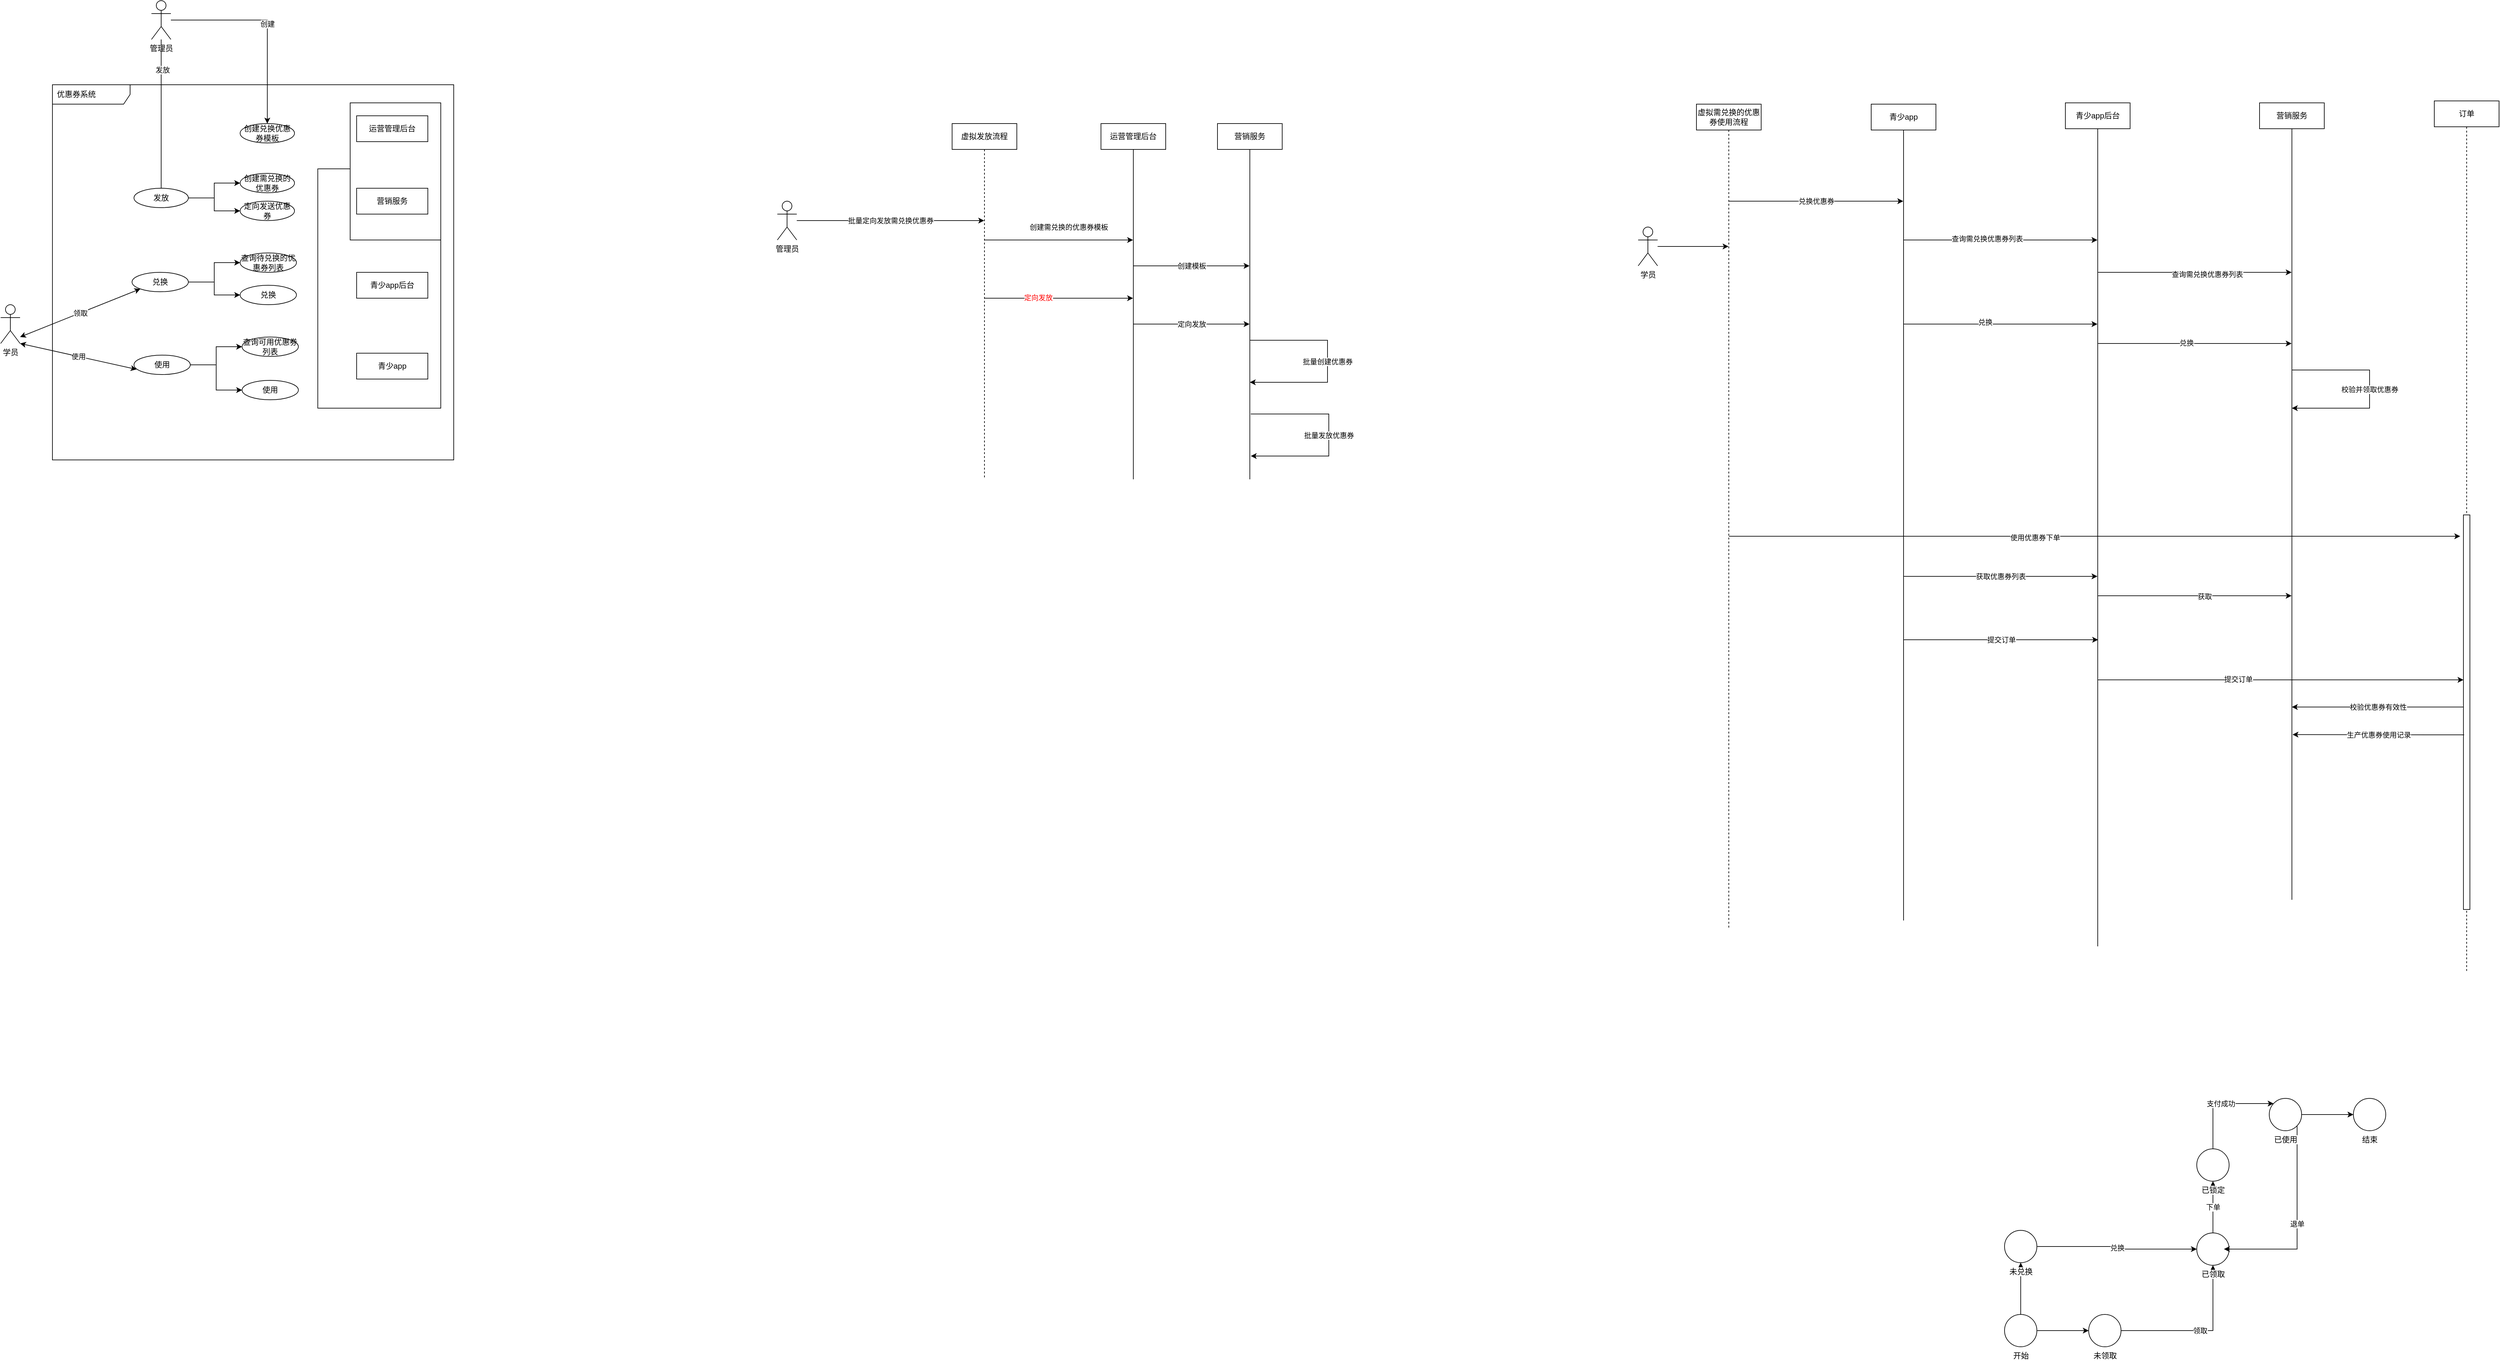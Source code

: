 <mxfile version="14.6.13" type="github">
  <diagram id="9hDP-JxcBApaVpeGbo42" name="Page-1">
    <mxGraphModel dx="1021" dy="529" grid="0" gridSize="10" guides="1" tooltips="1" connect="1" arrows="1" fold="1" page="1" pageScale="1" pageWidth="827" pageHeight="1169" math="0" shadow="0">
      <root>
        <mxCell id="0" />
        <mxCell id="1" parent="0" />
        <mxCell id="lwf3BBHvjB3YT5emJyM9-68" value="" style="rounded=0;whiteSpace=wrap;html=1;labelBackgroundColor=#FF3333;" vertex="1" parent="1">
          <mxGeometry x="600" y="520" width="190" height="370" as="geometry" />
        </mxCell>
        <mxCell id="lwf3BBHvjB3YT5emJyM9-67" value="" style="rounded=0;whiteSpace=wrap;html=1;" vertex="1" parent="1">
          <mxGeometry x="650" y="418" width="140" height="212" as="geometry" />
        </mxCell>
        <mxCell id="lwf3BBHvjB3YT5emJyM9-11" value="创建" style="edgeStyle=orthogonalEdgeStyle;rounded=0;orthogonalLoop=1;jettySize=auto;html=1;" edge="1" parent="1" source="lwf3BBHvjB3YT5emJyM9-3" target="lwf3BBHvjB3YT5emJyM9-9">
          <mxGeometry relative="1" as="geometry" />
        </mxCell>
        <mxCell id="lwf3BBHvjB3YT5emJyM9-60" value="" style="edgeStyle=orthogonalEdgeStyle;rounded=0;orthogonalLoop=1;jettySize=auto;html=1;" edge="1" parent="1" source="lwf3BBHvjB3YT5emJyM9-3">
          <mxGeometry relative="1" as="geometry">
            <mxPoint x="358" y="560" as="targetPoint" />
          </mxGeometry>
        </mxCell>
        <mxCell id="lwf3BBHvjB3YT5emJyM9-61" value="发放" style="edgeLabel;html=1;align=center;verticalAlign=middle;resizable=0;points=[];" vertex="1" connectable="0" parent="lwf3BBHvjB3YT5emJyM9-60">
          <mxGeometry x="-0.608" y="2" relative="1" as="geometry">
            <mxPoint as="offset" />
          </mxGeometry>
        </mxCell>
        <mxCell id="lwf3BBHvjB3YT5emJyM9-3" value="管理员" style="shape=umlActor;verticalLabelPosition=bottom;verticalAlign=top;html=1;outlineConnect=0;" vertex="1" parent="1">
          <mxGeometry x="343" y="260" width="30" height="60" as="geometry" />
        </mxCell>
        <mxCell id="lwf3BBHvjB3YT5emJyM9-4" value="优惠券系统" style="shape=umlFrame;whiteSpace=wrap;html=1;width=120;height=30;boundedLbl=1;verticalAlign=middle;align=left;spacingLeft=5;labelBackgroundColor=#FFFFFF;" vertex="1" parent="1">
          <mxGeometry x="190" y="390" width="620" height="580" as="geometry" />
        </mxCell>
        <mxCell id="lwf3BBHvjB3YT5emJyM9-6" value="学员" style="shape=umlActor;verticalLabelPosition=bottom;verticalAlign=top;html=1;" vertex="1" parent="1">
          <mxGeometry x="110" y="730" width="30" height="60" as="geometry" />
        </mxCell>
        <mxCell id="lwf3BBHvjB3YT5emJyM9-9" value="创建兑换优惠券模板" style="ellipse;whiteSpace=wrap;html=1;" vertex="1" parent="1">
          <mxGeometry x="480" y="450" width="84" height="30" as="geometry" />
        </mxCell>
        <mxCell id="lwf3BBHvjB3YT5emJyM9-19" value="创建需兑换的优惠券" style="ellipse;whiteSpace=wrap;html=1;" vertex="1" parent="1">
          <mxGeometry x="480" y="527" width="84" height="30" as="geometry" />
        </mxCell>
        <mxCell id="lwf3BBHvjB3YT5emJyM9-24" style="edgeStyle=orthogonalEdgeStyle;rounded=0;orthogonalLoop=1;jettySize=auto;html=1;entryX=0;entryY=0.5;entryDx=0;entryDy=0;" edge="1" parent="1" source="lwf3BBHvjB3YT5emJyM9-21" target="lwf3BBHvjB3YT5emJyM9-19">
          <mxGeometry relative="1" as="geometry" />
        </mxCell>
        <mxCell id="lwf3BBHvjB3YT5emJyM9-26" value="" style="edgeStyle=orthogonalEdgeStyle;rounded=0;orthogonalLoop=1;jettySize=auto;html=1;" edge="1" parent="1" source="lwf3BBHvjB3YT5emJyM9-21" target="lwf3BBHvjB3YT5emJyM9-25">
          <mxGeometry relative="1" as="geometry" />
        </mxCell>
        <mxCell id="lwf3BBHvjB3YT5emJyM9-21" value="发放" style="ellipse;whiteSpace=wrap;html=1;" vertex="1" parent="1">
          <mxGeometry x="316" y="550" width="84" height="30" as="geometry" />
        </mxCell>
        <mxCell id="lwf3BBHvjB3YT5emJyM9-25" value="定向发送优惠券" style="ellipse;whiteSpace=wrap;html=1;" vertex="1" parent="1">
          <mxGeometry x="480" y="570" width="84" height="30" as="geometry" />
        </mxCell>
        <mxCell id="lwf3BBHvjB3YT5emJyM9-44" value="" style="edgeStyle=orthogonalEdgeStyle;rounded=0;orthogonalLoop=1;jettySize=auto;html=1;" edge="1" parent="1" source="lwf3BBHvjB3YT5emJyM9-38" target="lwf3BBHvjB3YT5emJyM9-43">
          <mxGeometry relative="1" as="geometry" />
        </mxCell>
        <mxCell id="lwf3BBHvjB3YT5emJyM9-51" style="edgeStyle=orthogonalEdgeStyle;rounded=0;orthogonalLoop=1;jettySize=auto;html=1;entryX=0;entryY=0.5;entryDx=0;entryDy=0;" edge="1" parent="1" source="lwf3BBHvjB3YT5emJyM9-38" target="lwf3BBHvjB3YT5emJyM9-49">
          <mxGeometry relative="1" as="geometry" />
        </mxCell>
        <mxCell id="lwf3BBHvjB3YT5emJyM9-38" value="兑换" style="ellipse;whiteSpace=wrap;html=1;" vertex="1" parent="1">
          <mxGeometry x="313" y="680" width="87" height="30" as="geometry" />
        </mxCell>
        <mxCell id="lwf3BBHvjB3YT5emJyM9-54" value="" style="edgeStyle=orthogonalEdgeStyle;rounded=0;orthogonalLoop=1;jettySize=auto;html=1;" edge="1" parent="1" source="lwf3BBHvjB3YT5emJyM9-39" target="lwf3BBHvjB3YT5emJyM9-53">
          <mxGeometry relative="1" as="geometry" />
        </mxCell>
        <mxCell id="lwf3BBHvjB3YT5emJyM9-58" style="edgeStyle=orthogonalEdgeStyle;rounded=0;orthogonalLoop=1;jettySize=auto;html=1;entryX=0;entryY=0.5;entryDx=0;entryDy=0;" edge="1" parent="1" source="lwf3BBHvjB3YT5emJyM9-39" target="lwf3BBHvjB3YT5emJyM9-55">
          <mxGeometry relative="1" as="geometry" />
        </mxCell>
        <mxCell id="lwf3BBHvjB3YT5emJyM9-39" value="使用" style="ellipse;whiteSpace=wrap;html=1;" vertex="1" parent="1">
          <mxGeometry x="316" y="808" width="87" height="30" as="geometry" />
        </mxCell>
        <mxCell id="lwf3BBHvjB3YT5emJyM9-42" value="领取" style="endArrow=classic;startArrow=classic;html=1;entryX=0;entryY=1;entryDx=0;entryDy=0;" edge="1" parent="1" target="lwf3BBHvjB3YT5emJyM9-38">
          <mxGeometry width="50" height="50" relative="1" as="geometry">
            <mxPoint x="140" y="780" as="sourcePoint" />
            <mxPoint x="190" y="730" as="targetPoint" />
          </mxGeometry>
        </mxCell>
        <mxCell id="lwf3BBHvjB3YT5emJyM9-43" value="查询待兑换的优惠券列表" style="ellipse;whiteSpace=wrap;html=1;" vertex="1" parent="1">
          <mxGeometry x="480" y="650" width="87" height="30" as="geometry" />
        </mxCell>
        <mxCell id="lwf3BBHvjB3YT5emJyM9-49" value="兑换" style="ellipse;whiteSpace=wrap;html=1;" vertex="1" parent="1">
          <mxGeometry x="480" y="700" width="87" height="30" as="geometry" />
        </mxCell>
        <mxCell id="lwf3BBHvjB3YT5emJyM9-53" value="查询可用优惠券列表" style="ellipse;whiteSpace=wrap;html=1;" vertex="1" parent="1">
          <mxGeometry x="483" y="780" width="87" height="30" as="geometry" />
        </mxCell>
        <mxCell id="lwf3BBHvjB3YT5emJyM9-55" value="使用" style="ellipse;whiteSpace=wrap;html=1;" vertex="1" parent="1">
          <mxGeometry x="483" y="847" width="87" height="30" as="geometry" />
        </mxCell>
        <mxCell id="lwf3BBHvjB3YT5emJyM9-57" value="使用" style="endArrow=classic;startArrow=classic;html=1;exitX=1;exitY=1;exitDx=0;exitDy=0;exitPerimeter=0;" edge="1" parent="1" source="lwf3BBHvjB3YT5emJyM9-6">
          <mxGeometry width="50" height="50" relative="1" as="geometry">
            <mxPoint x="140" y="840" as="sourcePoint" />
            <mxPoint x="320" y="830" as="targetPoint" />
          </mxGeometry>
        </mxCell>
        <mxCell id="lwf3BBHvjB3YT5emJyM9-63" value="运营管理后台" style="rounded=0;whiteSpace=wrap;html=1;" vertex="1" parent="1">
          <mxGeometry x="660" y="438" width="110" height="40" as="geometry" />
        </mxCell>
        <mxCell id="lwf3BBHvjB3YT5emJyM9-64" value="营销服务" style="rounded=0;whiteSpace=wrap;html=1;" vertex="1" parent="1">
          <mxGeometry x="660" y="550" width="110" height="40" as="geometry" />
        </mxCell>
        <mxCell id="lwf3BBHvjB3YT5emJyM9-65" value="青少app后台" style="rounded=0;whiteSpace=wrap;html=1;" vertex="1" parent="1">
          <mxGeometry x="660" y="680" width="110" height="40" as="geometry" />
        </mxCell>
        <mxCell id="lwf3BBHvjB3YT5emJyM9-66" value="青少app" style="rounded=0;whiteSpace=wrap;html=1;" vertex="1" parent="1">
          <mxGeometry x="660" y="805" width="110" height="40" as="geometry" />
        </mxCell>
        <mxCell id="lwf3BBHvjB3YT5emJyM9-80" value="创建需兑换的优惠券模板" style="edgeStyle=orthogonalEdgeStyle;rounded=0;orthogonalLoop=1;jettySize=auto;html=1;" edge="1" parent="1" source="lwf3BBHvjB3YT5emJyM9-69" target="lwf3BBHvjB3YT5emJyM9-70">
          <mxGeometry x="0.135" y="20" relative="1" as="geometry">
            <Array as="points">
              <mxPoint x="1720" y="630" />
              <mxPoint x="1720" y="630" />
            </Array>
            <mxPoint as="offset" />
          </mxGeometry>
        </mxCell>
        <mxCell id="lwf3BBHvjB3YT5emJyM9-83" style="edgeStyle=orthogonalEdgeStyle;rounded=0;orthogonalLoop=1;jettySize=auto;html=1;fontColor=#FF0000;" edge="1" parent="1" source="lwf3BBHvjB3YT5emJyM9-69" target="lwf3BBHvjB3YT5emJyM9-70">
          <mxGeometry relative="1" as="geometry">
            <Array as="points">
              <mxPoint x="1740" y="720" />
              <mxPoint x="1740" y="720" />
            </Array>
          </mxGeometry>
        </mxCell>
        <mxCell id="lwf3BBHvjB3YT5emJyM9-84" value="定向发放" style="edgeLabel;html=1;align=center;verticalAlign=middle;resizable=0;points=[];fontColor=#FF0000;" vertex="1" connectable="0" parent="lwf3BBHvjB3YT5emJyM9-83">
          <mxGeometry x="-0.283" y="1" relative="1" as="geometry">
            <mxPoint as="offset" />
          </mxGeometry>
        </mxCell>
        <mxCell id="lwf3BBHvjB3YT5emJyM9-69" value="虚拟发放流程" style="shape=umlLifeline;perimeter=lifelinePerimeter;whiteSpace=wrap;html=1;container=1;collapsible=0;recursiveResize=0;outlineConnect=0;labelBackgroundColor=#FFFFFF;" vertex="1" parent="1">
          <mxGeometry x="1580" y="450" width="100" height="550" as="geometry" />
        </mxCell>
        <mxCell id="lwf3BBHvjB3YT5emJyM9-81" value="创建模板" style="edgeStyle=orthogonalEdgeStyle;rounded=0;orthogonalLoop=1;jettySize=auto;html=1;" edge="1" parent="1" source="lwf3BBHvjB3YT5emJyM9-70" target="lwf3BBHvjB3YT5emJyM9-74">
          <mxGeometry relative="1" as="geometry">
            <Array as="points">
              <mxPoint x="1950" y="670" />
              <mxPoint x="1950" y="670" />
            </Array>
          </mxGeometry>
        </mxCell>
        <mxCell id="lwf3BBHvjB3YT5emJyM9-85" value="定向发放" style="edgeStyle=orthogonalEdgeStyle;rounded=0;orthogonalLoop=1;jettySize=auto;html=1;" edge="1" parent="1" source="lwf3BBHvjB3YT5emJyM9-70" target="lwf3BBHvjB3YT5emJyM9-74">
          <mxGeometry relative="1" as="geometry">
            <Array as="points">
              <mxPoint x="1940" y="760" />
              <mxPoint x="1940" y="760" />
            </Array>
          </mxGeometry>
        </mxCell>
        <mxCell id="lwf3BBHvjB3YT5emJyM9-70" value="运营管理后台" style="shape=umlLifeline;perimeter=lifelinePerimeter;whiteSpace=wrap;html=1;container=1;collapsible=0;recursiveResize=0;outlineConnect=0;lifelineDashed=0;labelBackgroundColor=#FFFFFF;" vertex="1" parent="1">
          <mxGeometry x="1810" y="450" width="100" height="550" as="geometry" />
        </mxCell>
        <mxCell id="lwf3BBHvjB3YT5emJyM9-71" value="Lifeline2" style="shape=umlLifeline;perimeter=lifelinePerimeter;whiteSpace=wrap;html=1;container=1;collapsible=0;recursiveResize=0;outlineConnect=0;lifelineDashed=0;labelBackgroundColor=#FFFFFF;" vertex="1" parent="1">
          <mxGeometry x="1990" y="450" width="100" height="300" as="geometry" />
        </mxCell>
        <mxCell id="lwf3BBHvjB3YT5emJyM9-74" value="营销服务" style="shape=umlLifeline;perimeter=lifelinePerimeter;whiteSpace=wrap;html=1;container=1;collapsible=0;recursiveResize=0;outlineConnect=0;lifelineDashed=0;labelBackgroundColor=#FFFFFF;" vertex="1" parent="1">
          <mxGeometry x="1990" y="450" width="100" height="550" as="geometry" />
        </mxCell>
        <mxCell id="lwf3BBHvjB3YT5emJyM9-79" value="批量定向发放需兑换优惠券" style="edgeStyle=orthogonalEdgeStyle;rounded=0;orthogonalLoop=1;jettySize=auto;html=1;" edge="1" parent="1" source="lwf3BBHvjB3YT5emJyM9-76" target="lwf3BBHvjB3YT5emJyM9-69">
          <mxGeometry relative="1" as="geometry">
            <Array as="points">
              <mxPoint x="1550" y="600" />
              <mxPoint x="1550" y="600" />
            </Array>
          </mxGeometry>
        </mxCell>
        <mxCell id="lwf3BBHvjB3YT5emJyM9-76" value="管理员" style="shape=umlActor;verticalLabelPosition=bottom;verticalAlign=top;html=1;labelBackgroundColor=#FFFFFF;" vertex="1" parent="1">
          <mxGeometry x="1310" y="570" width="30" height="60" as="geometry" />
        </mxCell>
        <mxCell id="lwf3BBHvjB3YT5emJyM9-88" style="edgeStyle=orthogonalEdgeStyle;rounded=0;orthogonalLoop=1;jettySize=auto;html=1;" edge="1" parent="1" source="lwf3BBHvjB3YT5emJyM9-74" target="lwf3BBHvjB3YT5emJyM9-74">
          <mxGeometry relative="1" as="geometry">
            <Array as="points">
              <mxPoint x="2060" y="820" />
              <mxPoint x="2070" y="820" />
            </Array>
          </mxGeometry>
        </mxCell>
        <mxCell id="lwf3BBHvjB3YT5emJyM9-90" value="批量创建优惠券" style="edgeStyle=orthogonalEdgeStyle;rounded=0;orthogonalLoop=1;jettySize=auto;html=1;" edge="1" parent="1" target="lwf3BBHvjB3YT5emJyM9-74">
          <mxGeometry relative="1" as="geometry">
            <mxPoint x="2039.5" y="785" as="sourcePoint" />
            <mxPoint x="2039.5" y="805" as="targetPoint" />
            <Array as="points">
              <mxPoint x="2160" y="785" />
              <mxPoint x="2160" y="850" />
            </Array>
          </mxGeometry>
        </mxCell>
        <mxCell id="lwf3BBHvjB3YT5emJyM9-91" value="批量发放优惠券" style="edgeStyle=orthogonalEdgeStyle;rounded=0;orthogonalLoop=1;jettySize=auto;html=1;" edge="1" parent="1">
          <mxGeometry relative="1" as="geometry">
            <mxPoint x="2041.5" y="899" as="sourcePoint" />
            <mxPoint x="2041.5" y="964" as="targetPoint" />
            <Array as="points">
              <mxPoint x="2162" y="899" />
              <mxPoint x="2162" y="964" />
            </Array>
          </mxGeometry>
        </mxCell>
        <mxCell id="lwf3BBHvjB3YT5emJyM9-96" value="兑换优惠券" style="edgeStyle=orthogonalEdgeStyle;rounded=0;orthogonalLoop=1;jettySize=auto;html=1;" edge="1" parent="1" source="lwf3BBHvjB3YT5emJyM9-92" target="lwf3BBHvjB3YT5emJyM9-93">
          <mxGeometry relative="1" as="geometry">
            <Array as="points">
              <mxPoint x="2840" y="570" />
              <mxPoint x="2840" y="570" />
            </Array>
          </mxGeometry>
        </mxCell>
        <mxCell id="lwf3BBHvjB3YT5emJyM9-124" style="edgeStyle=orthogonalEdgeStyle;rounded=0;orthogonalLoop=1;jettySize=auto;html=1;fontColor=#000000;" edge="1" parent="1" source="lwf3BBHvjB3YT5emJyM9-92">
          <mxGeometry relative="1" as="geometry">
            <mxPoint x="3910" y="1088" as="targetPoint" />
            <Array as="points">
              <mxPoint x="3200" y="1088" />
              <mxPoint x="3200" y="1088" />
            </Array>
          </mxGeometry>
        </mxCell>
        <mxCell id="lwf3BBHvjB3YT5emJyM9-125" value="使用优惠券下单" style="edgeLabel;html=1;align=center;verticalAlign=middle;resizable=0;points=[];fontColor=#000000;" vertex="1" connectable="0" parent="lwf3BBHvjB3YT5emJyM9-124">
          <mxGeometry x="-0.161" y="-2" relative="1" as="geometry">
            <mxPoint x="-1" as="offset" />
          </mxGeometry>
        </mxCell>
        <mxCell id="lwf3BBHvjB3YT5emJyM9-92" value="虚拟需兑换的优惠券使用流程" style="shape=umlLifeline;perimeter=lifelinePerimeter;whiteSpace=wrap;html=1;container=1;collapsible=0;recursiveResize=0;outlineConnect=0;labelBackgroundColor=#FFFFFF;" vertex="1" parent="1">
          <mxGeometry x="2730" y="420" width="100" height="1274" as="geometry" />
        </mxCell>
        <mxCell id="lwf3BBHvjB3YT5emJyM9-97" style="edgeStyle=orthogonalEdgeStyle;rounded=0;orthogonalLoop=1;jettySize=auto;html=1;" edge="1" parent="1" source="lwf3BBHvjB3YT5emJyM9-93" target="lwf3BBHvjB3YT5emJyM9-94">
          <mxGeometry relative="1" as="geometry">
            <Array as="points">
              <mxPoint x="3270" y="630" />
              <mxPoint x="3270" y="630" />
            </Array>
          </mxGeometry>
        </mxCell>
        <mxCell id="lwf3BBHvjB3YT5emJyM9-98" value="查询需兑换优惠券列表" style="edgeLabel;html=1;align=center;verticalAlign=middle;resizable=0;points=[];" vertex="1" connectable="0" parent="lwf3BBHvjB3YT5emJyM9-97">
          <mxGeometry x="-0.143" y="2" relative="1" as="geometry">
            <mxPoint as="offset" />
          </mxGeometry>
        </mxCell>
        <mxCell id="lwf3BBHvjB3YT5emJyM9-101" style="edgeStyle=orthogonalEdgeStyle;rounded=0;orthogonalLoop=1;jettySize=auto;html=1;" edge="1" parent="1" source="lwf3BBHvjB3YT5emJyM9-93" target="lwf3BBHvjB3YT5emJyM9-94">
          <mxGeometry relative="1" as="geometry">
            <Array as="points">
              <mxPoint x="3260" y="760" />
              <mxPoint x="3260" y="760" />
            </Array>
          </mxGeometry>
        </mxCell>
        <mxCell id="lwf3BBHvjB3YT5emJyM9-102" value="兑换" style="edgeLabel;html=1;align=center;verticalAlign=middle;resizable=0;points=[];" vertex="1" connectable="0" parent="lwf3BBHvjB3YT5emJyM9-101">
          <mxGeometry x="-0.163" y="3" relative="1" as="geometry">
            <mxPoint as="offset" />
          </mxGeometry>
        </mxCell>
        <mxCell id="lwf3BBHvjB3YT5emJyM9-128" value="获取优惠券列表" style="edgeStyle=orthogonalEdgeStyle;rounded=0;orthogonalLoop=1;jettySize=auto;html=1;fontColor=#000000;" edge="1" parent="1" source="lwf3BBHvjB3YT5emJyM9-93" target="lwf3BBHvjB3YT5emJyM9-94">
          <mxGeometry relative="1" as="geometry">
            <Array as="points">
              <mxPoint x="3110" y="1150" />
              <mxPoint x="3110" y="1150" />
            </Array>
          </mxGeometry>
        </mxCell>
        <mxCell id="lwf3BBHvjB3YT5emJyM9-93" value="青少app" style="shape=umlLifeline;perimeter=lifelinePerimeter;whiteSpace=wrap;html=1;container=1;collapsible=0;recursiveResize=0;outlineConnect=0;lifelineDashed=0;labelBackgroundColor=#FFFFFF;" vertex="1" parent="1">
          <mxGeometry x="3000" y="420" width="100" height="1262" as="geometry" />
        </mxCell>
        <mxCell id="lwf3BBHvjB3YT5emJyM9-99" style="edgeStyle=orthogonalEdgeStyle;rounded=0;orthogonalLoop=1;jettySize=auto;html=1;" edge="1" parent="1" source="lwf3BBHvjB3YT5emJyM9-94" target="lwf3BBHvjB3YT5emJyM9-95">
          <mxGeometry relative="1" as="geometry">
            <Array as="points">
              <mxPoint x="3510" y="680" />
              <mxPoint x="3510" y="680" />
            </Array>
          </mxGeometry>
        </mxCell>
        <mxCell id="lwf3BBHvjB3YT5emJyM9-100" value="查询需兑换优惠券列表" style="edgeLabel;html=1;align=center;verticalAlign=middle;resizable=0;points=[];" vertex="1" connectable="0" parent="lwf3BBHvjB3YT5emJyM9-99">
          <mxGeometry x="0.123" y="-3" relative="1" as="geometry">
            <mxPoint x="1" as="offset" />
          </mxGeometry>
        </mxCell>
        <mxCell id="lwf3BBHvjB3YT5emJyM9-103" style="edgeStyle=orthogonalEdgeStyle;rounded=0;orthogonalLoop=1;jettySize=auto;html=1;" edge="1" parent="1" source="lwf3BBHvjB3YT5emJyM9-94" target="lwf3BBHvjB3YT5emJyM9-95">
          <mxGeometry relative="1" as="geometry">
            <Array as="points">
              <mxPoint x="3510" y="790" />
              <mxPoint x="3510" y="790" />
            </Array>
          </mxGeometry>
        </mxCell>
        <mxCell id="lwf3BBHvjB3YT5emJyM9-104" value="兑换" style="edgeLabel;html=1;align=center;verticalAlign=middle;resizable=0;points=[];" vertex="1" connectable="0" parent="lwf3BBHvjB3YT5emJyM9-103">
          <mxGeometry x="-0.09" y="1" relative="1" as="geometry">
            <mxPoint as="offset" />
          </mxGeometry>
        </mxCell>
        <mxCell id="lwf3BBHvjB3YT5emJyM9-129" style="edgeStyle=orthogonalEdgeStyle;rounded=0;orthogonalLoop=1;jettySize=auto;html=1;fontColor=#000000;" edge="1" parent="1" source="lwf3BBHvjB3YT5emJyM9-94" target="lwf3BBHvjB3YT5emJyM9-95">
          <mxGeometry relative="1" as="geometry">
            <Array as="points">
              <mxPoint x="3520" y="1180" />
              <mxPoint x="3520" y="1180" />
            </Array>
          </mxGeometry>
        </mxCell>
        <mxCell id="lwf3BBHvjB3YT5emJyM9-130" value="获取" style="edgeLabel;html=1;align=center;verticalAlign=middle;resizable=0;points=[];fontColor=#000000;" vertex="1" connectable="0" parent="lwf3BBHvjB3YT5emJyM9-129">
          <mxGeometry x="0.097" y="-1" relative="1" as="geometry">
            <mxPoint as="offset" />
          </mxGeometry>
        </mxCell>
        <mxCell id="lwf3BBHvjB3YT5emJyM9-132" style="edgeStyle=orthogonalEdgeStyle;rounded=0;orthogonalLoop=1;jettySize=auto;html=1;fontColor=#000000;" edge="1" parent="1" source="lwf3BBHvjB3YT5emJyM9-94" target="lwf3BBHvjB3YT5emJyM9-123">
          <mxGeometry relative="1" as="geometry">
            <Array as="points">
              <mxPoint x="3610" y="1310" />
              <mxPoint x="3610" y="1310" />
            </Array>
          </mxGeometry>
        </mxCell>
        <mxCell id="lwf3BBHvjB3YT5emJyM9-133" value="提交订单" style="edgeLabel;html=1;align=center;verticalAlign=middle;resizable=0;points=[];fontColor=#000000;" vertex="1" connectable="0" parent="lwf3BBHvjB3YT5emJyM9-132">
          <mxGeometry x="-0.234" y="1" relative="1" as="geometry">
            <mxPoint as="offset" />
          </mxGeometry>
        </mxCell>
        <mxCell id="lwf3BBHvjB3YT5emJyM9-94" value="青少app后台" style="shape=umlLifeline;perimeter=lifelinePerimeter;whiteSpace=wrap;html=1;container=1;collapsible=0;recursiveResize=0;outlineConnect=0;lifelineDashed=0;labelBackgroundColor=#FFFFFF;" vertex="1" parent="1">
          <mxGeometry x="3300" y="418" width="100" height="1304" as="geometry" />
        </mxCell>
        <mxCell id="lwf3BBHvjB3YT5emJyM9-95" value="营销服务" style="shape=umlLifeline;perimeter=lifelinePerimeter;whiteSpace=wrap;html=1;container=1;collapsible=0;recursiveResize=0;outlineConnect=0;lifelineDashed=0;labelBackgroundColor=#FFFFFF;" vertex="1" parent="1">
          <mxGeometry x="3600" y="418" width="100" height="1232" as="geometry" />
        </mxCell>
        <mxCell id="lwf3BBHvjB3YT5emJyM9-105" value="校验并领取优惠券" style="edgeStyle=orthogonalEdgeStyle;rounded=0;orthogonalLoop=1;jettySize=auto;html=1;" edge="1" parent="1">
          <mxGeometry relative="1" as="geometry">
            <mxPoint x="3649.5" y="831" as="sourcePoint" />
            <mxPoint x="3650" y="890" as="targetPoint" />
            <Array as="points">
              <mxPoint x="3770" y="831" />
              <mxPoint x="3770" y="890" />
              <mxPoint x="3650" y="890" />
            </Array>
          </mxGeometry>
        </mxCell>
        <mxCell id="lwf3BBHvjB3YT5emJyM9-108" style="edgeStyle=orthogonalEdgeStyle;rounded=0;orthogonalLoop=1;jettySize=auto;html=1;" edge="1" parent="1" source="lwf3BBHvjB3YT5emJyM9-107" target="lwf3BBHvjB3YT5emJyM9-92">
          <mxGeometry relative="1" as="geometry">
            <Array as="points">
              <mxPoint x="2740" y="640" />
              <mxPoint x="2740" y="640" />
            </Array>
          </mxGeometry>
        </mxCell>
        <mxCell id="lwf3BBHvjB3YT5emJyM9-107" value="学员" style="shape=umlActor;verticalLabelPosition=bottom;verticalAlign=top;html=1;labelBackgroundColor=#FFFFFF;" vertex="1" parent="1">
          <mxGeometry x="2640" y="610" width="30" height="60" as="geometry" />
        </mxCell>
        <mxCell id="lwf3BBHvjB3YT5emJyM9-122" value="订单" style="shape=umlLifeline;perimeter=lifelinePerimeter;whiteSpace=wrap;html=1;container=1;collapsible=0;recursiveResize=0;outlineConnect=0;labelBackgroundColor=#FFFFFF;fontColor=#000000;" vertex="1" parent="1">
          <mxGeometry x="3870" y="415" width="100" height="1345" as="geometry" />
        </mxCell>
        <mxCell id="lwf3BBHvjB3YT5emJyM9-123" value="" style="html=1;points=[];perimeter=orthogonalPerimeter;" vertex="1" parent="lwf3BBHvjB3YT5emJyM9-122">
          <mxGeometry x="45" y="640" width="10" height="610" as="geometry" />
        </mxCell>
        <mxCell id="lwf3BBHvjB3YT5emJyM9-131" value="提交订单" style="edgeStyle=orthogonalEdgeStyle;rounded=0;orthogonalLoop=1;jettySize=auto;html=1;fontColor=#000000;" edge="1" parent="1">
          <mxGeometry relative="1" as="geometry">
            <mxPoint x="3050.5" y="1248" as="sourcePoint" />
            <mxPoint x="3350.5" y="1248" as="targetPoint" />
            <Array as="points">
              <mxPoint x="3111" y="1248" />
              <mxPoint x="3111" y="1248" />
            </Array>
          </mxGeometry>
        </mxCell>
        <mxCell id="lwf3BBHvjB3YT5emJyM9-134" value="校验优惠券有效性" style="edgeStyle=orthogonalEdgeStyle;rounded=0;orthogonalLoop=1;jettySize=auto;html=1;fontColor=#000000;" edge="1" parent="1">
          <mxGeometry relative="1" as="geometry">
            <mxPoint x="3915" y="1352" as="sourcePoint" />
            <mxPoint x="3650" y="1352" as="targetPoint" />
            <Array as="points">
              <mxPoint x="3660" y="1352" />
            </Array>
          </mxGeometry>
        </mxCell>
        <mxCell id="lwf3BBHvjB3YT5emJyM9-135" value="生产优惠券使用记录" style="edgeStyle=orthogonalEdgeStyle;rounded=0;orthogonalLoop=1;jettySize=auto;html=1;entryX=0.5;entryY=0.861;entryDx=0;entryDy=0;entryPerimeter=0;fontColor=#000000;" edge="1" parent="1">
          <mxGeometry relative="1" as="geometry">
            <mxPoint x="3916" y="1395" as="sourcePoint" />
            <mxPoint x="3651" y="1394.602" as="targetPoint" />
            <Array as="points">
              <mxPoint x="3861" y="1395" />
              <mxPoint x="3861" y="1395" />
            </Array>
          </mxGeometry>
        </mxCell>
        <mxCell id="lwf3BBHvjB3YT5emJyM9-139" value="" style="edgeStyle=orthogonalEdgeStyle;rounded=0;orthogonalLoop=1;jettySize=auto;html=1;fontColor=#000000;" edge="1" parent="1" source="lwf3BBHvjB3YT5emJyM9-137" target="lwf3BBHvjB3YT5emJyM9-138">
          <mxGeometry relative="1" as="geometry" />
        </mxCell>
        <mxCell id="lwf3BBHvjB3YT5emJyM9-141" value="" style="edgeStyle=orthogonalEdgeStyle;rounded=0;orthogonalLoop=1;jettySize=auto;html=1;fontColor=#000000;" edge="1" parent="1" source="lwf3BBHvjB3YT5emJyM9-137" target="lwf3BBHvjB3YT5emJyM9-140">
          <mxGeometry relative="1" as="geometry" />
        </mxCell>
        <mxCell id="lwf3BBHvjB3YT5emJyM9-137" value="开始" style="points=[[0.145,0.145,0],[0.5,0,0],[0.855,0.145,0],[1,0.5,0],[0.855,0.855,0],[0.5,1,0],[0.145,0.855,0],[0,0.5,0]];shape=mxgraph.bpmn.event;html=1;verticalLabelPosition=bottom;labelBackgroundColor=#ffffff;verticalAlign=top;align=center;perimeter=ellipsePerimeter;outlineConnect=0;aspect=fixed;outline=standard;symbol=general;fontColor=#000000;" vertex="1" parent="1">
          <mxGeometry x="3206" y="2291" width="50" height="50" as="geometry" />
        </mxCell>
        <mxCell id="lwf3BBHvjB3YT5emJyM9-143" value="领取" style="edgeStyle=orthogonalEdgeStyle;rounded=0;orthogonalLoop=1;jettySize=auto;html=1;fontColor=#000000;" edge="1" parent="1" source="lwf3BBHvjB3YT5emJyM9-138" target="lwf3BBHvjB3YT5emJyM9-142">
          <mxGeometry relative="1" as="geometry" />
        </mxCell>
        <mxCell id="lwf3BBHvjB3YT5emJyM9-138" value="未领取" style="points=[[0.145,0.145,0],[0.5,0,0],[0.855,0.145,0],[1,0.5,0],[0.855,0.855,0],[0.5,1,0],[0.145,0.855,0],[0,0.5,0]];shape=mxgraph.bpmn.event;html=1;verticalLabelPosition=bottom;labelBackgroundColor=#ffffff;verticalAlign=top;align=center;perimeter=ellipsePerimeter;outlineConnect=0;aspect=fixed;outline=standard;symbol=general;fontColor=#000000;" vertex="1" parent="1">
          <mxGeometry x="3336" y="2291" width="50" height="50" as="geometry" />
        </mxCell>
        <mxCell id="lwf3BBHvjB3YT5emJyM9-144" value="兑换" style="edgeStyle=orthogonalEdgeStyle;rounded=0;orthogonalLoop=1;jettySize=auto;html=1;fontColor=#000000;" edge="1" parent="1" source="lwf3BBHvjB3YT5emJyM9-140" target="lwf3BBHvjB3YT5emJyM9-142">
          <mxGeometry relative="1" as="geometry" />
        </mxCell>
        <mxCell id="lwf3BBHvjB3YT5emJyM9-140" value="未兑换" style="points=[[0.145,0.145,0],[0.5,0,0],[0.855,0.145,0],[1,0.5,0],[0.855,0.855,0],[0.5,1,0],[0.145,0.855,0],[0,0.5,0]];shape=mxgraph.bpmn.event;html=1;verticalLabelPosition=bottom;labelBackgroundColor=#ffffff;verticalAlign=top;align=center;perimeter=ellipsePerimeter;outlineConnect=0;aspect=fixed;outline=standard;symbol=general;fontColor=#000000;" vertex="1" parent="1">
          <mxGeometry x="3206" y="2161" width="50" height="50" as="geometry" />
        </mxCell>
        <mxCell id="lwf3BBHvjB3YT5emJyM9-146" value="下单" style="edgeStyle=orthogonalEdgeStyle;rounded=0;orthogonalLoop=1;jettySize=auto;html=1;fontColor=#000000;" edge="1" parent="1" source="lwf3BBHvjB3YT5emJyM9-142" target="lwf3BBHvjB3YT5emJyM9-145">
          <mxGeometry relative="1" as="geometry" />
        </mxCell>
        <mxCell id="lwf3BBHvjB3YT5emJyM9-142" value="已领取" style="points=[[0.145,0.145,0],[0.5,0,0],[0.855,0.145,0],[1,0.5,0],[0.855,0.855,0],[0.5,1,0],[0.145,0.855,0],[0,0.5,0]];shape=mxgraph.bpmn.event;html=1;verticalLabelPosition=bottom;labelBackgroundColor=#ffffff;verticalAlign=top;align=center;perimeter=ellipsePerimeter;outlineConnect=0;aspect=fixed;outline=standard;symbol=general;fontColor=#000000;" vertex="1" parent="1">
          <mxGeometry x="3503" y="2165" width="50" height="50" as="geometry" />
        </mxCell>
        <mxCell id="lwf3BBHvjB3YT5emJyM9-148" value="支付成功" style="edgeStyle=orthogonalEdgeStyle;rounded=0;orthogonalLoop=1;jettySize=auto;html=1;fontColor=#000000;" edge="1" parent="1" source="lwf3BBHvjB3YT5emJyM9-145" target="lwf3BBHvjB3YT5emJyM9-147">
          <mxGeometry relative="1" as="geometry">
            <Array as="points">
              <mxPoint x="3528" y="1965" />
            </Array>
          </mxGeometry>
        </mxCell>
        <mxCell id="lwf3BBHvjB3YT5emJyM9-145" value="已锁定" style="points=[[0.145,0.145,0],[0.5,0,0],[0.855,0.145,0],[1,0.5,0],[0.855,0.855,0],[0.5,1,0],[0.145,0.855,0],[0,0.5,0]];shape=mxgraph.bpmn.event;html=1;verticalLabelPosition=bottom;labelBackgroundColor=#ffffff;verticalAlign=top;align=center;perimeter=ellipsePerimeter;outlineConnect=0;aspect=fixed;outline=standard;symbol=general;fontColor=#000000;" vertex="1" parent="1">
          <mxGeometry x="3503" y="2035" width="50" height="50" as="geometry" />
        </mxCell>
        <mxCell id="lwf3BBHvjB3YT5emJyM9-149" value="退单" style="edgeStyle=orthogonalEdgeStyle;rounded=0;orthogonalLoop=1;jettySize=auto;html=1;fontColor=#000000;" edge="1" parent="1" source="lwf3BBHvjB3YT5emJyM9-147">
          <mxGeometry relative="1" as="geometry">
            <mxPoint x="3545" y="2190" as="targetPoint" />
            <Array as="points">
              <mxPoint x="3658" y="2190" />
            </Array>
          </mxGeometry>
        </mxCell>
        <mxCell id="lwf3BBHvjB3YT5emJyM9-152" value="" style="edgeStyle=orthogonalEdgeStyle;rounded=0;orthogonalLoop=1;jettySize=auto;html=1;fontColor=#000000;" edge="1" parent="1" source="lwf3BBHvjB3YT5emJyM9-147" target="lwf3BBHvjB3YT5emJyM9-151">
          <mxGeometry relative="1" as="geometry" />
        </mxCell>
        <mxCell id="lwf3BBHvjB3YT5emJyM9-147" value="已使用" style="points=[[0.145,0.145,0],[0.5,0,0],[0.855,0.145,0],[1,0.5,0],[0.855,0.855,0],[0.5,1,0],[0.145,0.855,0],[0,0.5,0]];shape=mxgraph.bpmn.event;html=1;verticalLabelPosition=bottom;labelBackgroundColor=#ffffff;verticalAlign=top;align=center;perimeter=ellipsePerimeter;outlineConnect=0;aspect=fixed;outline=standard;symbol=general;fontColor=#000000;" vertex="1" parent="1">
          <mxGeometry x="3615" y="1957" width="50" height="50" as="geometry" />
        </mxCell>
        <mxCell id="lwf3BBHvjB3YT5emJyM9-151" value="结束" style="points=[[0.145,0.145,0],[0.5,0,0],[0.855,0.145,0],[1,0.5,0],[0.855,0.855,0],[0.5,1,0],[0.145,0.855,0],[0,0.5,0]];shape=mxgraph.bpmn.event;html=1;verticalLabelPosition=bottom;labelBackgroundColor=#ffffff;verticalAlign=top;align=center;perimeter=ellipsePerimeter;outlineConnect=0;aspect=fixed;outline=standard;symbol=general;fontColor=#000000;" vertex="1" parent="1">
          <mxGeometry x="3745" y="1957" width="50" height="50" as="geometry" />
        </mxCell>
      </root>
    </mxGraphModel>
  </diagram>
</mxfile>
